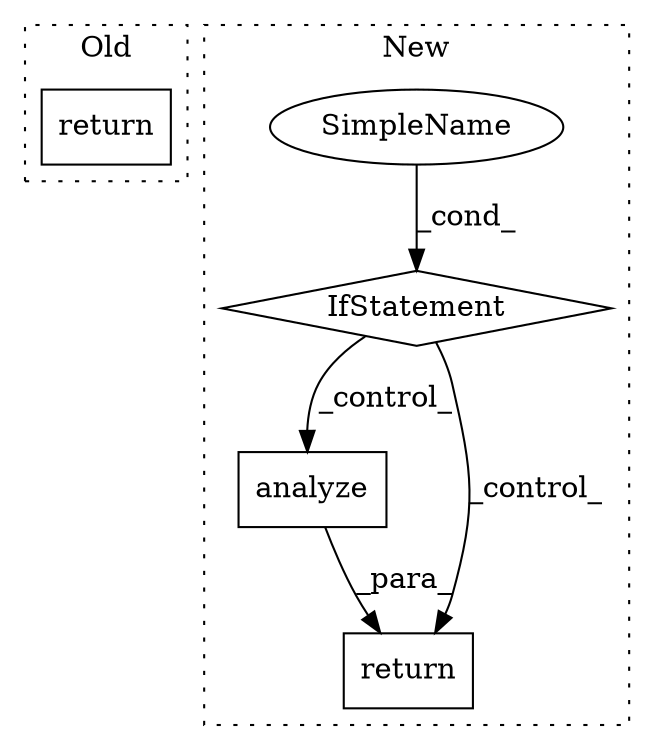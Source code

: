 digraph G {
subgraph cluster0 {
1 [label="return" a="41" s="1230" l="7" shape="box"];
label = "Old";
style="dotted";
}
subgraph cluster1 {
2 [label="analyze" a="32" s="1381,1425" l="8,1" shape="box"];
3 [label="SimpleName" a="42" s="" l="" shape="ellipse"];
4 [label="return" a="41" s="1365" l="16" shape="box"];
5 [label="IfStatement" a="25" s="1255,1315" l="10,3" shape="diamond"];
label = "New";
style="dotted";
}
2 -> 4 [label="_para_"];
3 -> 5 [label="_cond_"];
5 -> 4 [label="_control_"];
5 -> 2 [label="_control_"];
}